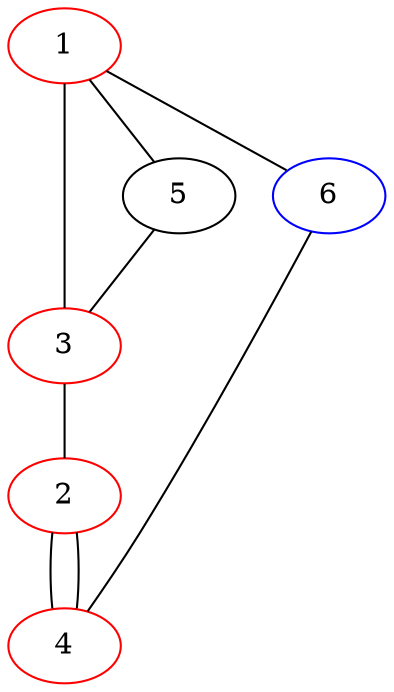 graph {
  1 -- 3 [weight=3];
  3 -- 2 [weight=2];
  2 -- 4 -- 2;
  1 -- 5 -- 3;
  1 -- 6;
  6 -- 4;

  {
    rank="same";
    5;
    6;

  }

  1 [color="red"];
  2 [color="red"];
  3 [color="red"];
  4 [color="red"];
  6 [color="blue"];

}
